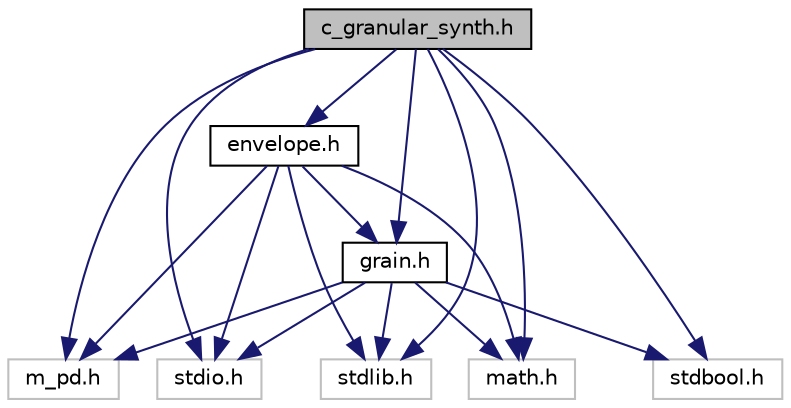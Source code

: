 digraph "c_granular_synth.h"
{
 // LATEX_PDF_SIZE
  edge [fontname="Helvetica",fontsize="10",labelfontname="Helvetica",labelfontsize="10"];
  node [fontname="Helvetica",fontsize="10",shape=record];
  Node1 [label="c_granular_synth.h",height=0.2,width=0.4,color="black", fillcolor="grey75", style="filled", fontcolor="black",tooltip="header file of granular_synth.c file"];
  Node1 -> Node2 [color="midnightblue",fontsize="10",style="solid"];
  Node2 [label="stdio.h",height=0.2,width=0.4,color="grey75", fillcolor="white", style="filled",tooltip=" "];
  Node1 -> Node3 [color="midnightblue",fontsize="10",style="solid"];
  Node3 [label="stdlib.h",height=0.2,width=0.4,color="grey75", fillcolor="white", style="filled",tooltip=" "];
  Node1 -> Node4 [color="midnightblue",fontsize="10",style="solid"];
  Node4 [label="stdbool.h",height=0.2,width=0.4,color="grey75", fillcolor="white", style="filled",tooltip=" "];
  Node1 -> Node5 [color="midnightblue",fontsize="10",style="solid"];
  Node5 [label="math.h",height=0.2,width=0.4,color="grey75", fillcolor="white", style="filled",tooltip=" "];
  Node1 -> Node6 [color="midnightblue",fontsize="10",style="solid"];
  Node6 [label="grain.h",height=0.2,width=0.4,color="black", fillcolor="white", style="filled",URL="$grain_8h.html",tooltip="header file to grain.c file"];
  Node6 -> Node7 [color="midnightblue",fontsize="10",style="solid"];
  Node7 [label="m_pd.h",height=0.2,width=0.4,color="grey75", fillcolor="white", style="filled",tooltip=" "];
  Node6 -> Node2 [color="midnightblue",fontsize="10",style="solid"];
  Node6 -> Node3 [color="midnightblue",fontsize="10",style="solid"];
  Node6 -> Node5 [color="midnightblue",fontsize="10",style="solid"];
  Node6 -> Node4 [color="midnightblue",fontsize="10",style="solid"];
  Node1 -> Node8 [color="midnightblue",fontsize="10",style="solid"];
  Node8 [label="envelope.h",height=0.2,width=0.4,color="black", fillcolor="white", style="filled",URL="$envelope_8h.html",tooltip="header file of envelope.c file"];
  Node8 -> Node7 [color="midnightblue",fontsize="10",style="solid"];
  Node8 -> Node6 [color="midnightblue",fontsize="10",style="solid"];
  Node8 -> Node2 [color="midnightblue",fontsize="10",style="solid"];
  Node8 -> Node3 [color="midnightblue",fontsize="10",style="solid"];
  Node8 -> Node5 [color="midnightblue",fontsize="10",style="solid"];
  Node1 -> Node7 [color="midnightblue",fontsize="10",style="solid"];
}
